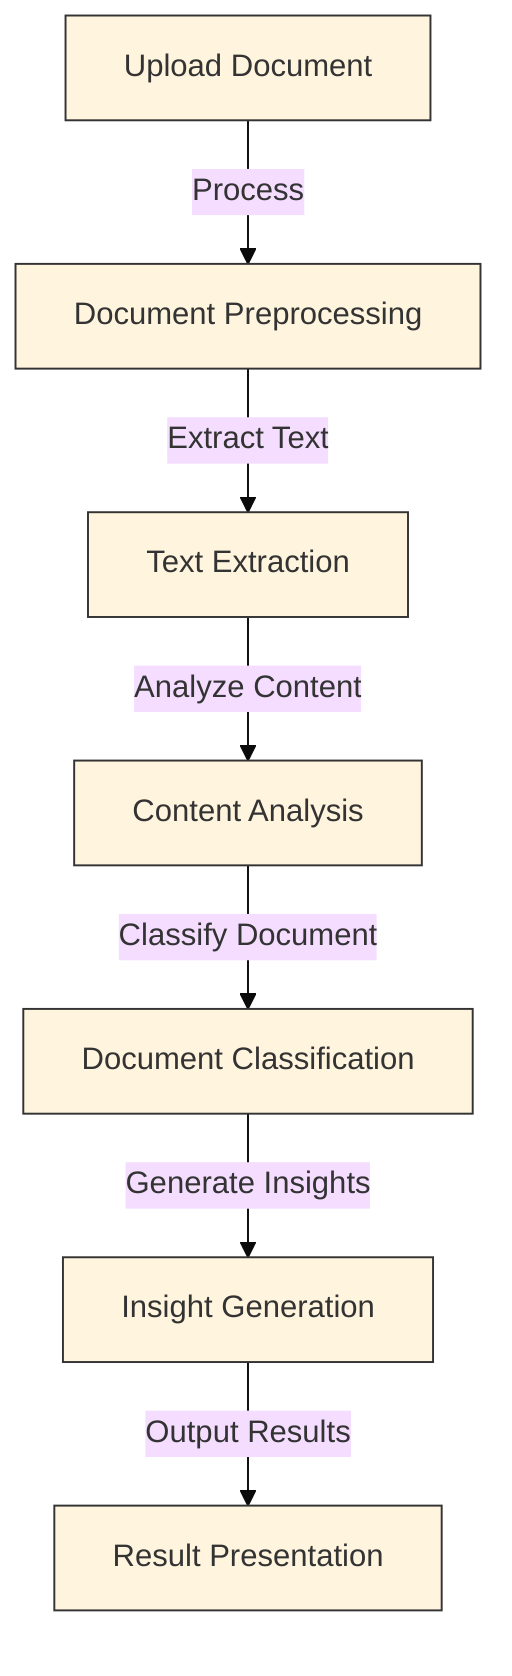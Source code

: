 %%{init: {"theme": "base", "themeVariables": { "background_color": "#f9f9f9", "arrow_color": "#4A90E2", "box_color": "#EAEAEA"}}}%%
flowchart TD
    A[Upload Document]:::box -->|Process| B[Document Preprocessing]:::box
    B -->|Extract Text| C[Text Extraction]:::box
    C -->|Analyze Content| D[Content Analysis]:::box
    D -->|Classify Document| E[Document Classification]:::box
    E -->|Generate Insights| F[Insight Generation]:::box
    F -->|Output Results| G[Result Presentation]:::box
    
    classDef box fill: background_color, stroke: #333, stroke-width: 1px;
    classDef arrow stroke: arrow_color, stroke-width: 2px;